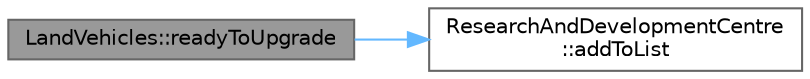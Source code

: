 digraph "LandVehicles::readyToUpgrade"
{
 // LATEX_PDF_SIZE
  bgcolor="transparent";
  edge [fontname=Helvetica,fontsize=10,labelfontname=Helvetica,labelfontsize=10];
  node [fontname=Helvetica,fontsize=10,shape=box,height=0.2,width=0.4];
  rankdir="LR";
  Node1 [label="LandVehicles::readyToUpgrade",height=0.2,width=0.4,color="gray40", fillcolor="grey60", style="filled", fontcolor="black",tooltip=" "];
  Node1 -> Node2 [color="steelblue1",style="solid"];
  Node2 [label="ResearchAndDevelopmentCentre\l::addToList",height=0.2,width=0.4,color="grey40", fillcolor="white", style="filled",URL="$class_research_and_development_centre.html#a057bbd7a3e9b01a9333f0c4d3a2b6bcf",tooltip=" "];
}
